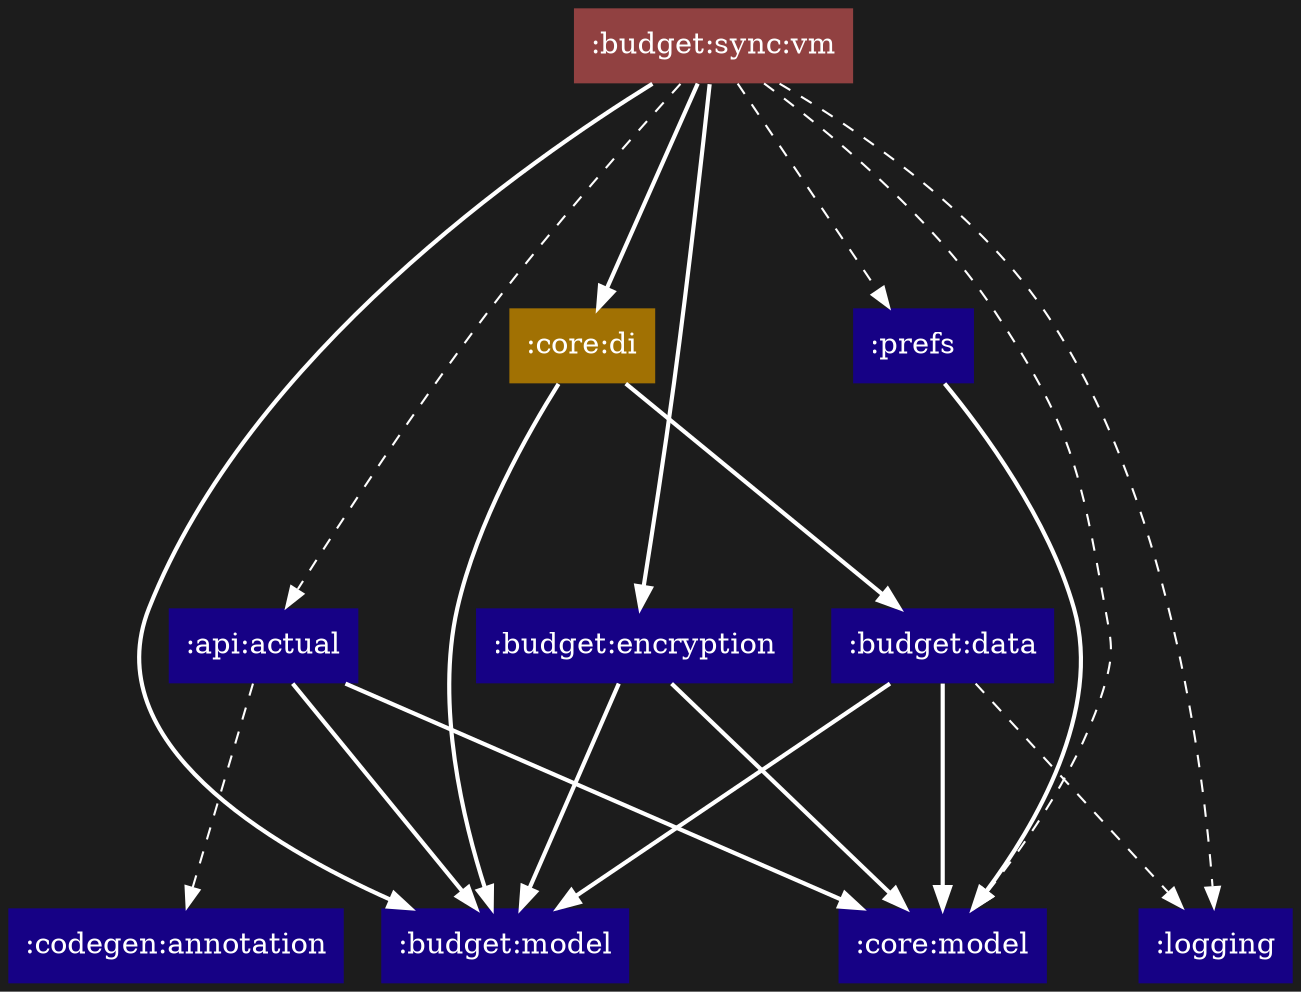 digraph {
  edge [arrowhead="normal",color="white"]
  graph [layout="dot",bgcolor="#1c1c1c",rankdir="TB",ranksep="1.5"]
  node [shape="box",style="filled",fontcolor="white",color="transparent"]
  ":api:actual" [fillcolor="#160185"]
  ":budget:data" [fillcolor="#160185"]
  ":budget:encryption" [fillcolor="#160185"]
  ":budget:model" [fillcolor="#160185"]
  ":budget:sync:vm" [fillcolor="#914141"]
  ":codegen:annotation" [fillcolor="#160185"]
  ":core:di" [fillcolor="#a17103"]
  ":core:model" [fillcolor="#160185"]
  ":logging" [fillcolor="#160185"]
  ":prefs" [fillcolor="#160185"]
  ":api:actual" -> ":budget:model" [style="bold"]
  ":api:actual" -> ":codegen:annotation" [style="dashed"]
  ":api:actual" -> ":core:model" [style="bold"]
  ":budget:data" -> ":budget:model" [style="bold"]
  ":budget:data" -> ":core:model" [style="bold"]
  ":budget:data" -> ":logging" [style="dashed"]
  ":budget:encryption" -> ":budget:model" [style="bold"]
  ":budget:encryption" -> ":core:model" [style="bold"]
  ":budget:sync:vm" -> ":api:actual" [style="dashed"]
  ":budget:sync:vm" -> ":budget:encryption" [style="bold"]
  ":budget:sync:vm" -> ":budget:model" [style="bold"]
  ":budget:sync:vm" -> ":core:di" [style="bold"]
  ":budget:sync:vm" -> ":core:model" [style="dashed"]
  ":budget:sync:vm" -> ":logging" [style="dashed"]
  ":budget:sync:vm" -> ":prefs" [style="dashed"]
  ":core:di" -> ":budget:data" [style="bold"]
  ":core:di" -> ":budget:model" [style="bold"]
  ":prefs" -> ":core:model" [style="bold"]
}
